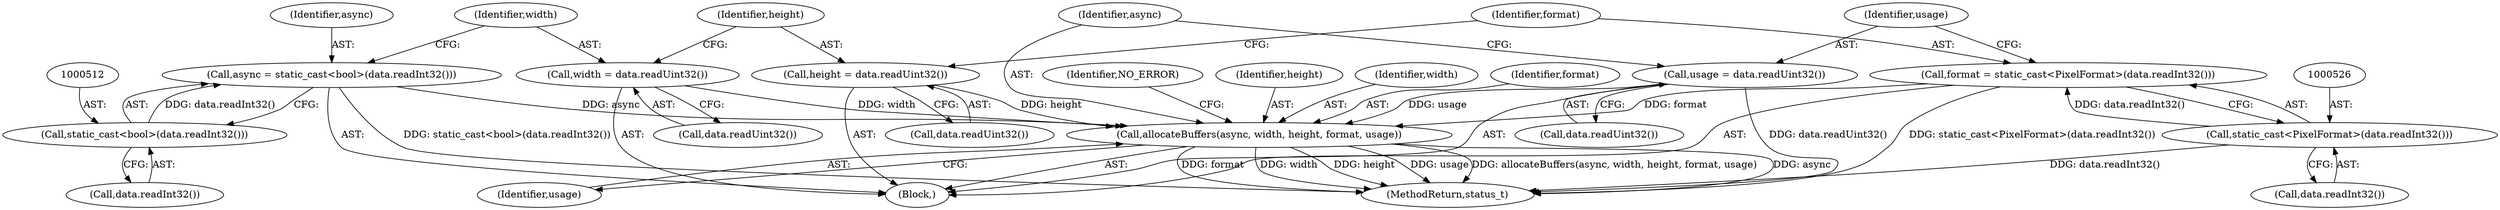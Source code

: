 digraph "0_Android_a30d7d90c4f718e46fb41a99b3d52800e1011b73_0@API" {
"1000532" [label="(Call,allocateBuffers(async, width, height, format, usage))"];
"1000509" [label="(Call,async = static_cast<bool>(data.readInt32()))"];
"1000511" [label="(Call,static_cast<bool>(data.readInt32()))"];
"1000515" [label="(Call,width = data.readUint32())"];
"1000519" [label="(Call,height = data.readUint32())"];
"1000523" [label="(Call,format = static_cast<PixelFormat>(data.readInt32()))"];
"1000525" [label="(Call,static_cast<PixelFormat>(data.readInt32()))"];
"1000529" [label="(Call,usage = data.readUint32())"];
"1000596" [label="(MethodReturn,status_t)"];
"1000503" [label="(Block,)"];
"1000536" [label="(Identifier,format)"];
"1000527" [label="(Call,data.readInt32())"];
"1000539" [label="(Identifier,NO_ERROR)"];
"1000513" [label="(Call,data.readInt32())"];
"1000531" [label="(Call,data.readUint32())"];
"1000533" [label="(Identifier,async)"];
"1000511" [label="(Call,static_cast<bool>(data.readInt32()))"];
"1000519" [label="(Call,height = data.readUint32())"];
"1000523" [label="(Call,format = static_cast<PixelFormat>(data.readInt32()))"];
"1000532" [label="(Call,allocateBuffers(async, width, height, format, usage))"];
"1000524" [label="(Identifier,format)"];
"1000520" [label="(Identifier,height)"];
"1000537" [label="(Identifier,usage)"];
"1000510" [label="(Identifier,async)"];
"1000515" [label="(Call,width = data.readUint32())"];
"1000509" [label="(Call,async = static_cast<bool>(data.readInt32()))"];
"1000525" [label="(Call,static_cast<PixelFormat>(data.readInt32()))"];
"1000530" [label="(Identifier,usage)"];
"1000517" [label="(Call,data.readUint32())"];
"1000535" [label="(Identifier,height)"];
"1000529" [label="(Call,usage = data.readUint32())"];
"1000534" [label="(Identifier,width)"];
"1000516" [label="(Identifier,width)"];
"1000521" [label="(Call,data.readUint32())"];
"1000532" -> "1000503"  [label="AST: "];
"1000532" -> "1000537"  [label="CFG: "];
"1000533" -> "1000532"  [label="AST: "];
"1000534" -> "1000532"  [label="AST: "];
"1000535" -> "1000532"  [label="AST: "];
"1000536" -> "1000532"  [label="AST: "];
"1000537" -> "1000532"  [label="AST: "];
"1000539" -> "1000532"  [label="CFG: "];
"1000532" -> "1000596"  [label="DDG: async"];
"1000532" -> "1000596"  [label="DDG: format"];
"1000532" -> "1000596"  [label="DDG: width"];
"1000532" -> "1000596"  [label="DDG: height"];
"1000532" -> "1000596"  [label="DDG: usage"];
"1000532" -> "1000596"  [label="DDG: allocateBuffers(async, width, height, format, usage)"];
"1000509" -> "1000532"  [label="DDG: async"];
"1000515" -> "1000532"  [label="DDG: width"];
"1000519" -> "1000532"  [label="DDG: height"];
"1000523" -> "1000532"  [label="DDG: format"];
"1000529" -> "1000532"  [label="DDG: usage"];
"1000509" -> "1000503"  [label="AST: "];
"1000509" -> "1000511"  [label="CFG: "];
"1000510" -> "1000509"  [label="AST: "];
"1000511" -> "1000509"  [label="AST: "];
"1000516" -> "1000509"  [label="CFG: "];
"1000509" -> "1000596"  [label="DDG: static_cast<bool>(data.readInt32())"];
"1000511" -> "1000509"  [label="DDG: data.readInt32()"];
"1000511" -> "1000513"  [label="CFG: "];
"1000512" -> "1000511"  [label="AST: "];
"1000513" -> "1000511"  [label="AST: "];
"1000515" -> "1000503"  [label="AST: "];
"1000515" -> "1000517"  [label="CFG: "];
"1000516" -> "1000515"  [label="AST: "];
"1000517" -> "1000515"  [label="AST: "];
"1000520" -> "1000515"  [label="CFG: "];
"1000519" -> "1000503"  [label="AST: "];
"1000519" -> "1000521"  [label="CFG: "];
"1000520" -> "1000519"  [label="AST: "];
"1000521" -> "1000519"  [label="AST: "];
"1000524" -> "1000519"  [label="CFG: "];
"1000523" -> "1000503"  [label="AST: "];
"1000523" -> "1000525"  [label="CFG: "];
"1000524" -> "1000523"  [label="AST: "];
"1000525" -> "1000523"  [label="AST: "];
"1000530" -> "1000523"  [label="CFG: "];
"1000523" -> "1000596"  [label="DDG: static_cast<PixelFormat>(data.readInt32())"];
"1000525" -> "1000523"  [label="DDG: data.readInt32()"];
"1000525" -> "1000527"  [label="CFG: "];
"1000526" -> "1000525"  [label="AST: "];
"1000527" -> "1000525"  [label="AST: "];
"1000525" -> "1000596"  [label="DDG: data.readInt32()"];
"1000529" -> "1000503"  [label="AST: "];
"1000529" -> "1000531"  [label="CFG: "];
"1000530" -> "1000529"  [label="AST: "];
"1000531" -> "1000529"  [label="AST: "];
"1000533" -> "1000529"  [label="CFG: "];
"1000529" -> "1000596"  [label="DDG: data.readUint32()"];
}
